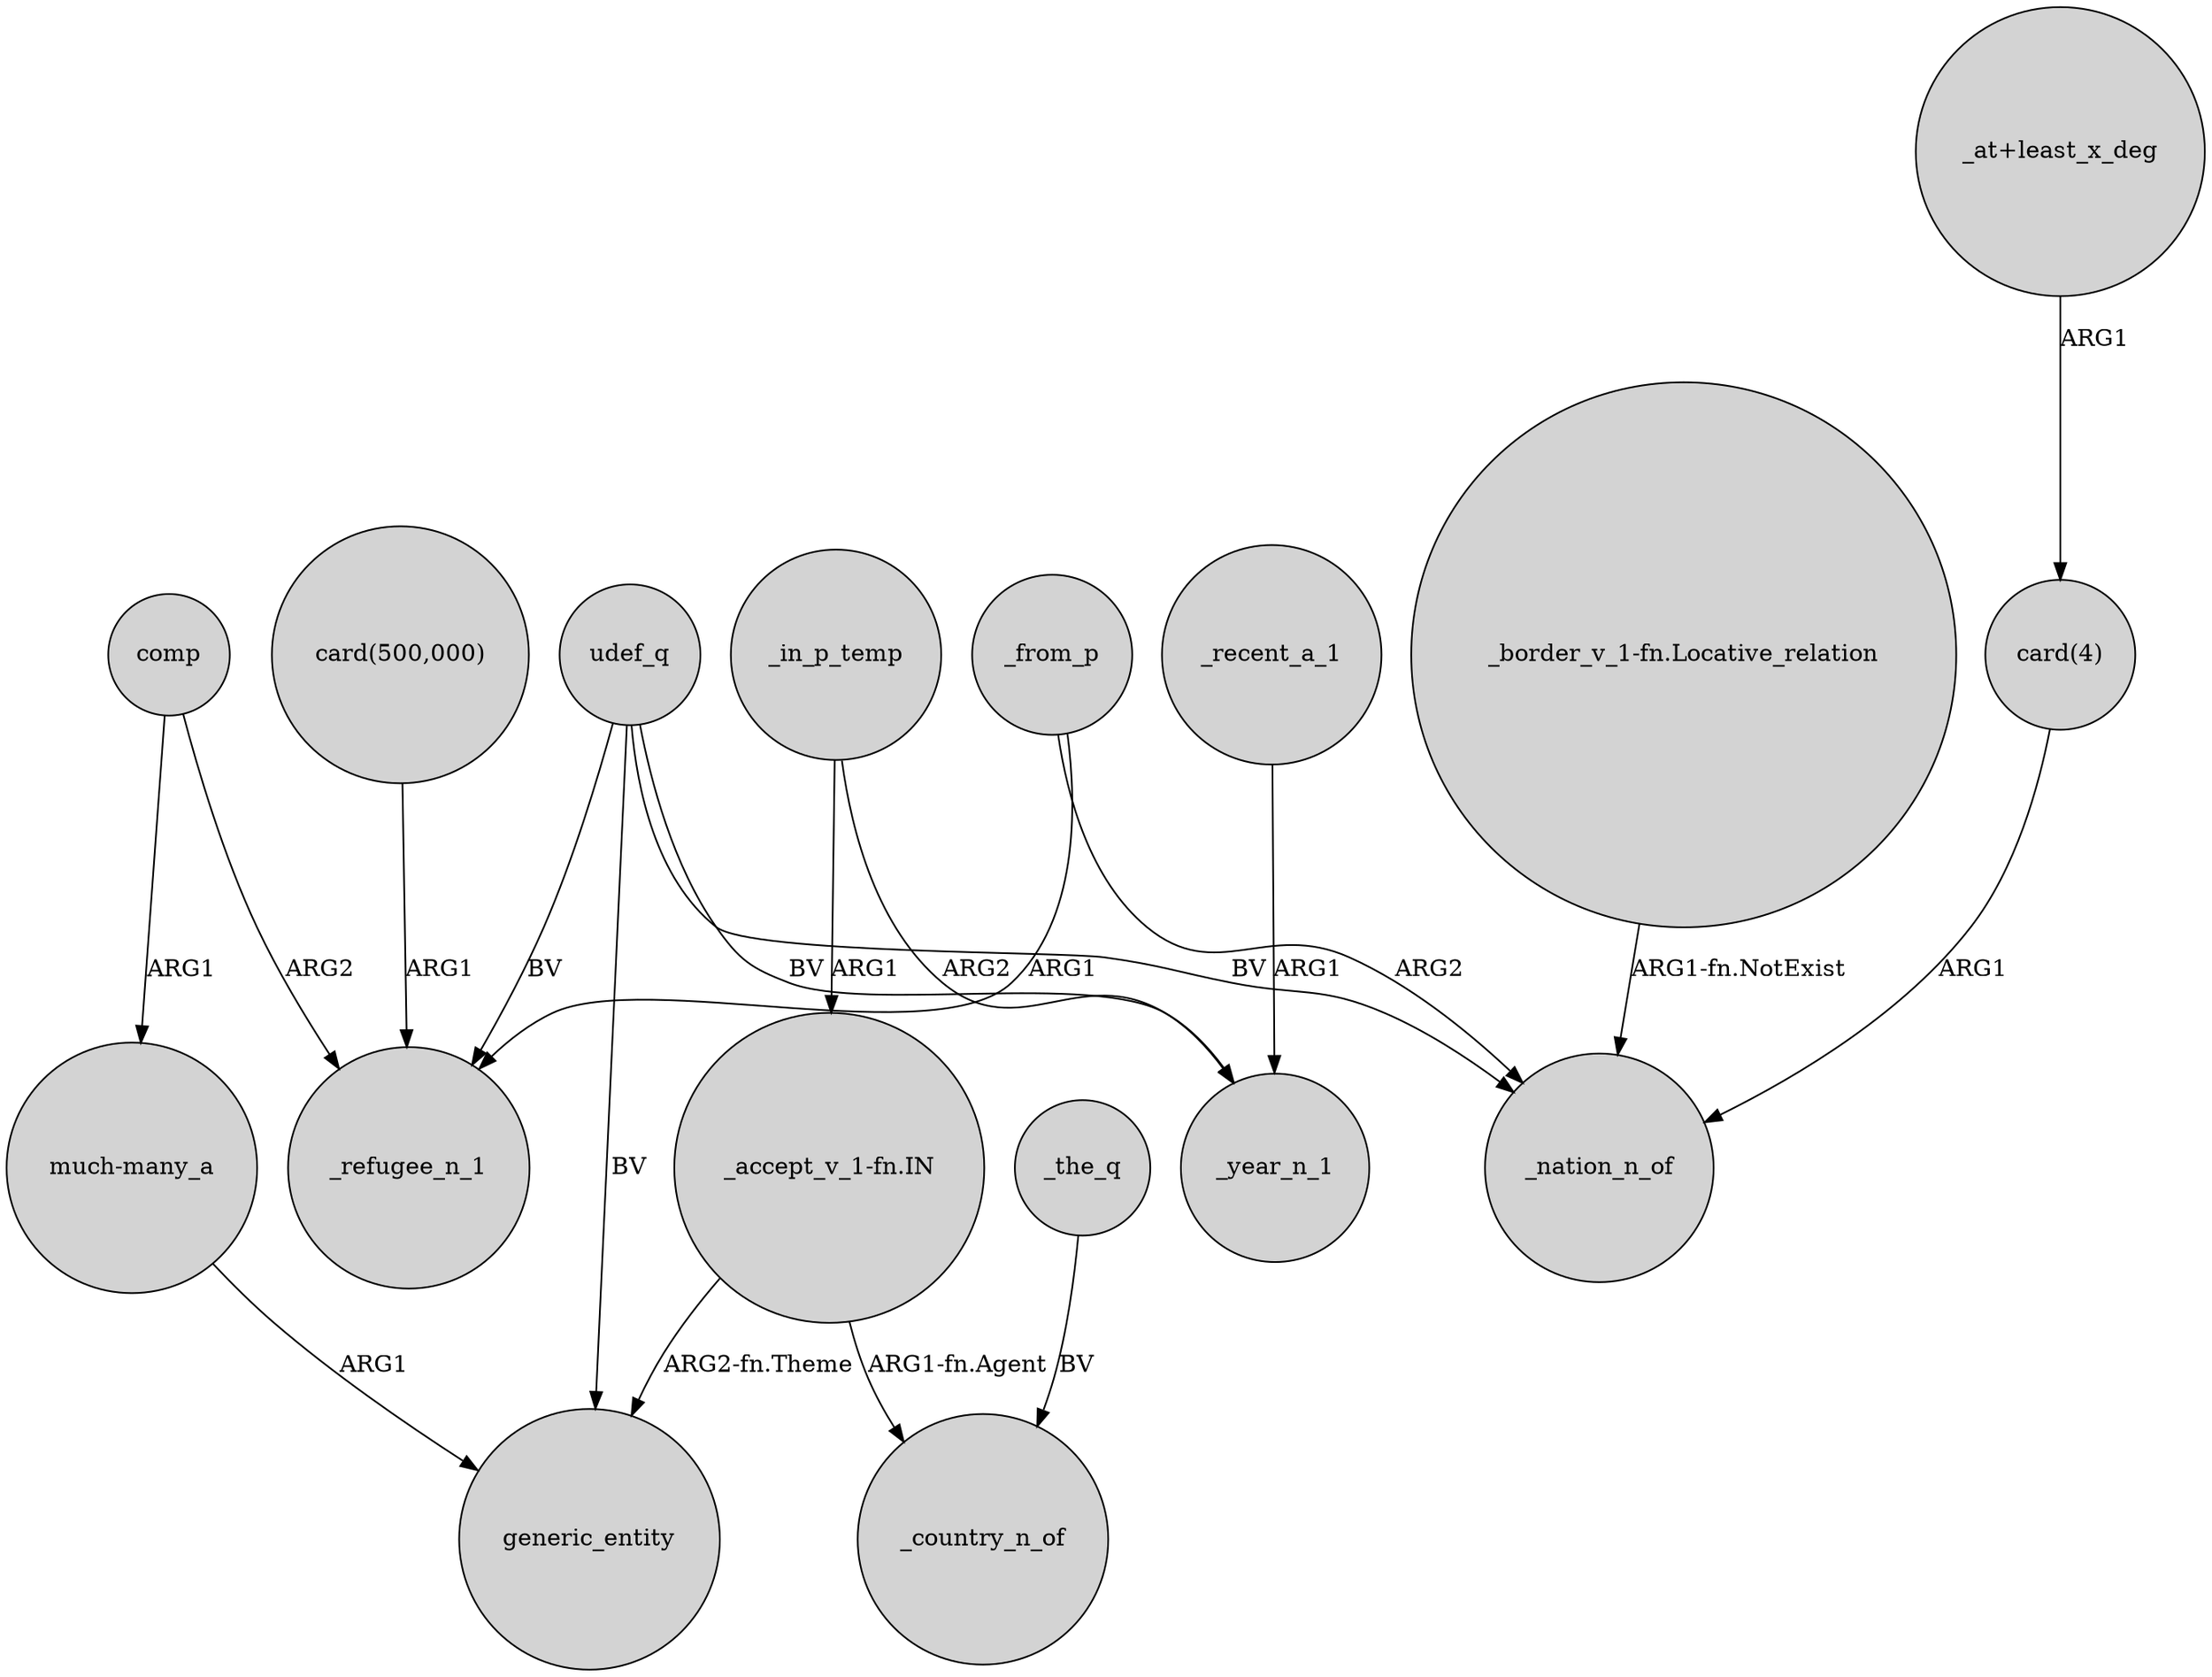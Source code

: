 digraph {
	node [shape=circle style=filled]
	_from_p -> _refugee_n_1 [label=ARG1]
	udef_q -> generic_entity [label=BV]
	"_border_v_1-fn.Locative_relation" -> _nation_n_of [label="ARG1-fn.NotExist"]
	"much-many_a" -> generic_entity [label=ARG1]
	"_accept_v_1-fn.IN" -> generic_entity [label="ARG2-fn.Theme"]
	"card(500,000)" -> _refugee_n_1 [label=ARG1]
	_in_p_temp -> "_accept_v_1-fn.IN" [label=ARG1]
	_from_p -> _nation_n_of [label=ARG2]
	_in_p_temp -> _year_n_1 [label=ARG2]
	_the_q -> _country_n_of [label=BV]
	comp -> "much-many_a" [label=ARG1]
	"card(4)" -> _nation_n_of [label=ARG1]
	udef_q -> _nation_n_of [label=BV]
	"_accept_v_1-fn.IN" -> _country_n_of [label="ARG1-fn.Agent"]
	_recent_a_1 -> _year_n_1 [label=ARG1]
	"_at+least_x_deg" -> "card(4)" [label=ARG1]
	comp -> _refugee_n_1 [label=ARG2]
	udef_q -> _year_n_1 [label=BV]
	udef_q -> _refugee_n_1 [label=BV]
}
